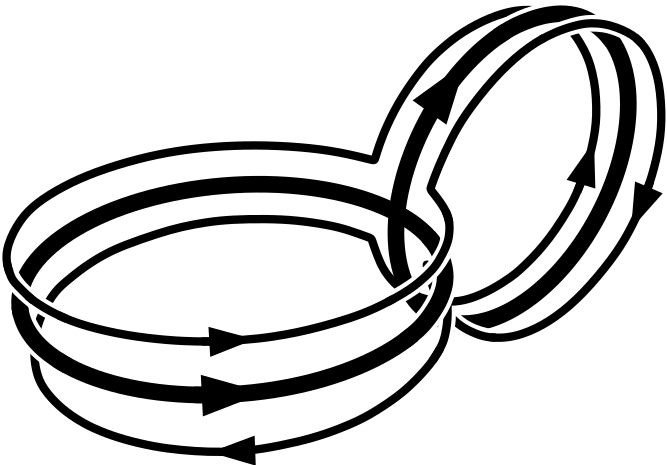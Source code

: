 <?xml version="1.0"?>
<!DOCTYPE ipe SYSTEM "ipe.dtd">
<ipe version="70206" creator="Ipe 7.2.7">
<info created="D:20130414190211" modified="D:20190210134714"/>
<ipestyle name="basic">
<symbol name="arrow/arc(spx)">
<path stroke="sym-stroke" fill="sym-stroke" pen="sym-pen">
0 0 m
-1 0.333 l
-1 -0.333 l
h
</path>
</symbol>
<symbol name="arrow/farc(spx)">
<path stroke="sym-stroke" fill="white" pen="sym-pen">
0 0 m
-1 0.333 l
-1 -0.333 l
h
</path>
</symbol>
<symbol name="mark/circle(sx)" transformations="translations">
<path fill="sym-stroke">
0.6 0 0 0.6 0 0 e
0.4 0 0 0.4 0 0 e
</path>
</symbol>
<symbol name="mark/disk(sx)" transformations="translations">
<path fill="sym-stroke">
0.6 0 0 0.6 0 0 e
</path>
</symbol>
<symbol name="mark/fdisk(sfx)" transformations="translations">
<group>
<path fill="sym-fill">
0.5 0 0 0.5 0 0 e
</path>
<path fill="sym-stroke" fillrule="eofill">
0.6 0 0 0.6 0 0 e
0.4 0 0 0.4 0 0 e
</path>
</group>
</symbol>
<symbol name="mark/box(sx)" transformations="translations">
<path fill="sym-stroke" fillrule="eofill">
-0.6 -0.6 m
0.6 -0.6 l
0.6 0.6 l
-0.6 0.6 l
h
-0.4 -0.4 m
0.4 -0.4 l
0.4 0.4 l
-0.4 0.4 l
h
</path>
</symbol>
<symbol name="mark/square(sx)" transformations="translations">
<path fill="sym-stroke">
-0.6 -0.6 m
0.6 -0.6 l
0.6 0.6 l
-0.6 0.6 l
h
</path>
</symbol>
<symbol name="mark/fsquare(sfx)" transformations="translations">
<group>
<path fill="sym-fill">
-0.5 -0.5 m
0.5 -0.5 l
0.5 0.5 l
-0.5 0.5 l
h
</path>
<path fill="sym-stroke" fillrule="eofill">
-0.6 -0.6 m
0.6 -0.6 l
0.6 0.6 l
-0.6 0.6 l
h
-0.4 -0.4 m
0.4 -0.4 l
0.4 0.4 l
-0.4 0.4 l
h
</path>
</group>
</symbol>
<symbol name="mark/cross(sx)" transformations="translations">
<group>
<path fill="sym-stroke">
-0.43 -0.57 m
0.57 0.43 l
0.43 0.57 l
-0.57 -0.43 l
h
</path>
<path fill="sym-stroke">
-0.43 0.57 m
0.57 -0.43 l
0.43 -0.57 l
-0.57 0.43 l
h
</path>
</group>
</symbol>
<symbol name="arrow/fnormal(spx)">
<path stroke="sym-stroke" fill="white" pen="sym-pen">
0 0 m
-1 0.333 l
-1 -0.333 l
h
</path>
</symbol>
<symbol name="arrow/pointed(spx)">
<path stroke="sym-stroke" fill="sym-stroke" pen="sym-pen">
0 0 m
-1 0.333 l
-0.8 0 l
-1 -0.333 l
h
</path>
</symbol>
<symbol name="arrow/fpointed(spx)">
<path stroke="sym-stroke" fill="white" pen="sym-pen">
0 0 m
-1 0.333 l
-0.8 0 l
-1 -0.333 l
h
</path>
</symbol>
<symbol name="arrow/linear(spx)">
<path stroke="sym-stroke" pen="sym-pen">
-1 0.333 m
0 0 l
-1 -0.333 l
</path>
</symbol>
<symbol name="arrow/fdouble(spx)">
<path stroke="sym-stroke" fill="white" pen="sym-pen">
0 0 m
-1 0.333 l
-1 -0.333 l
h
-1 0 m
-2 0.333 l
-2 -0.333 l
h
</path>
</symbol>
<symbol name="arrow/double(spx)">
<path stroke="sym-stroke" fill="sym-stroke" pen="sym-pen">
0 0 m
-1 0.333 l
-1 -0.333 l
h
-1 0 m
-2 0.333 l
-2 -0.333 l
h
</path>
</symbol>
<pen name="heavier" value="0.8"/>
<pen name="fat" value="1.2"/>
<pen name="ultrafat" value="2"/>
<symbolsize name="large" value="5"/>
<symbolsize name="small" value="2"/>
<symbolsize name="tiny" value="1.1"/>
<arrowsize name="large" value="10"/>
<arrowsize name="small" value="5"/>
<arrowsize name="tiny" value="3"/>
<color name="red" value="1 0 0"/>
<color name="green" value="0 1 0"/>
<color name="blue" value="0 0 1"/>
<color name="yellow" value="1 1 0"/>
<color name="orange" value="1 0.647 0"/>
<color name="gold" value="1 0.843 0"/>
<color name="purple" value="0.627 0.125 0.941"/>
<color name="gray" value="0.745"/>
<color name="brown" value="0.647 0.165 0.165"/>
<color name="navy" value="0 0 0.502"/>
<color name="pink" value="1 0.753 0.796"/>
<color name="seagreen" value="0.18 0.545 0.341"/>
<color name="turquoise" value="0.251 0.878 0.816"/>
<color name="violet" value="0.933 0.51 0.933"/>
<color name="darkblue" value="0 0 0.545"/>
<color name="darkcyan" value="0 0.545 0.545"/>
<color name="darkgray" value="0.663"/>
<color name="darkgreen" value="0 0.392 0"/>
<color name="darkmagenta" value="0.545 0 0.545"/>
<color name="darkorange" value="1 0.549 0"/>
<color name="darkred" value="0.545 0 0"/>
<color name="lightblue" value="0.678 0.847 0.902"/>
<color name="lightcyan" value="0.878 1 1"/>
<color name="lightgray" value="0.827"/>
<color name="lightgreen" value="0.565 0.933 0.565"/>
<color name="lightyellow" value="1 1 0.878"/>
<dashstyle name="dashed" value="[4] 0"/>
<dashstyle name="dotted" value="[1 3] 0"/>
<dashstyle name="dash dotted" value="[4 2 1 2] 0"/>
<dashstyle name="dash dot dotted" value="[4 2 1 2 1 2] 0"/>
<textsize name="large" value="\large"/>
<textsize name="Large" value="\Large"/>
<textsize name="LARGE" value="\LARGE"/>
<textsize name="huge" value="\huge"/>
<textsize name="Huge" value="\Huge"/>
<textsize name="small" value="\small"/>
<textsize name="footnote" value="\footnotesize"/>
<textsize name="tiny" value="\tiny"/>
<textstyle name="center" begin="\begin{center}" end="\end{center}"/>
<textstyle name="itemize" begin="\begin{itemize}" end="\end{itemize}"/>
<textstyle name="item" begin="\begin{itemize}\item{}" end="\end{itemize}"/>
<gridsize name="4 pts" value="4"/>
<gridsize name="8 pts (~3 mm)" value="8"/>
<gridsize name="16 pts (~6 mm)" value="16"/>
<gridsize name="32 pts (~12 mm)" value="32"/>
<gridsize name="10 pts (~3.5 mm)" value="10"/>
<gridsize name="20 pts (~7 mm)" value="20"/>
<gridsize name="14 pts (~5 mm)" value="14"/>
<gridsize name="28 pts (~10 mm)" value="28"/>
<gridsize name="56 pts (~20 mm)" value="56"/>
<anglesize name="90 deg" value="90"/>
<anglesize name="60 deg" value="60"/>
<anglesize name="45 deg" value="45"/>
<anglesize name="30 deg" value="30"/>
<anglesize name="22.5 deg" value="22.5"/>
<tiling name="falling" angle="-60" step="4" width="1"/>
<tiling name="rising" angle="30" step="4" width="1"/>
</ipestyle>
<ipestyle name="prueba">
<symbol name="arrow/arc(spx)">
<path stroke="sym-stroke" fill="sym-stroke" pen="sym-pen">
0 0 m
-1 0.333 l
-1 -0.333 l
h
</path>
</symbol>
<symbol name="arrow/farc(spx)">
<path stroke="sym-stroke" fill="white" pen="sym-pen">
0 0 m
-1 0.333 l
-1 -0.333 l
h
</path>
</symbol>
<symbol name="mark/circle(sx)" transformations="translations">
<path fill="sym-stroke">
0.6 0 0 0.6 0 0 e
0.4 0 0 0.4 0 0 e
</path>
</symbol>
<symbol name="mark/disk(sx)" transformations="translations">
<path fill="sym-stroke">
0.6 0 0 0.6 0 0 e
</path>
</symbol>
<symbol name="mark/fdisk(sfx)" transformations="translations">
<group>
<path fill="sym-fill">
0.5 0 0 0.5 0 0 e
</path>
<path fill="sym-stroke" fillrule="eofill">
0.6 0 0 0.6 0 0 e
0.4 0 0 0.4 0 0 e
</path>
</group>
</symbol>
<symbol name="mark/box(sx)" transformations="translations">
<path fill="sym-stroke" fillrule="eofill">
-0.6 -0.6 m
0.6 -0.6 l
0.6 0.6 l
-0.6 0.6 l
h
-0.4 -0.4 m
0.4 -0.4 l
0.4 0.4 l
-0.4 0.4 l
h
</path>
</symbol>
<symbol name="mark/square(sx)" transformations="translations">
<path fill="sym-stroke">
-0.6 -0.6 m
0.6 -0.6 l
0.6 0.6 l
-0.6 0.6 l
h
</path>
</symbol>
<symbol name="mark/fsquare(sfx)" transformations="translations">
<group>
<path fill="sym-fill">
-0.5 -0.5 m
0.5 -0.5 l
0.5 0.5 l
-0.5 0.5 l
h
</path>
<path fill="sym-stroke" fillrule="eofill">
-0.6 -0.6 m
0.6 -0.6 l
0.6 0.6 l
-0.6 0.6 l
h
-0.4 -0.4 m
0.4 -0.4 l
0.4 0.4 l
-0.4 0.4 l
h
</path>
</group>
</symbol>
<symbol name="mark/cross(sx)" transformations="translations">
<group>
<path fill="sym-stroke">
-0.43 -0.57 m
0.57 0.43 l
0.43 0.57 l
-0.57 -0.43 l
h
</path>
<path fill="sym-stroke">
-0.43 0.57 m
0.57 -0.43 l
0.43 -0.57 l
-0.57 0.43 l
h
</path>
</group>
</symbol>
<symbol name="arrow/fnormal(spx)">
<path stroke="sym-stroke" fill="white" pen="sym-pen">
0 0 m
-1 0.333 l
-1 -0.333 l
h
</path>
</symbol>
<symbol name="arrow/pointed(spx)">
<path stroke="sym-stroke" fill="sym-stroke" pen="sym-pen">
0 0 m
-1 0.333 l
-0.8 0 l
-1 -0.333 l
h
</path>
</symbol>
<symbol name="arrow/fpointed(spx)">
<path stroke="sym-stroke" fill="white" pen="sym-pen">
0 0 m
-1 0.333 l
-0.8 0 l
-1 -0.333 l
h
</path>
</symbol>
<symbol name="arrow/linear(spx)">
<path stroke="sym-stroke" pen="sym-pen">
-1 0.333 m
0 0 l
-1 -0.333 l
</path>
</symbol>
<symbol name="arrow/fdouble(spx)">
<path stroke="sym-stroke" fill="white" pen="sym-pen">
0 0 m
-1 0.333 l
-1 -0.333 l
h
-1 0 m
-2 0.333 l
-2 -0.333 l
h
</path>
</symbol>
<symbol name="arrow/double(spx)">
<path stroke="sym-stroke" fill="sym-stroke" pen="sym-pen">
0 0 m
-1 0.333 l
-1 -0.333 l
h
-1 0 m
-2 0.333 l
-2 -0.333 l
h
</path>
</symbol>
<pen name="heavier" value="0.8"/>
<pen name="fat" value="1.2"/>
<pen name="ultrafat" value="2"/>
<symbolsize name="large" value="5"/>
<symbolsize name="small" value="2"/>
<symbolsize name="tiny" value="1.1"/>
<arrowsize name="large" value="10"/>
<arrowsize name="small" value="5"/>
<arrowsize name="tiny" value="3"/>
<color name="red" value="1 0 0"/>
<color name="green" value="0 1 0"/>
<color name="blue" value="0 0 1"/>
<color name="yellow" value="1 1 0"/>
<color name="orange" value="1 0.647 0"/>
<color name="gold" value="1 0.843 0"/>
<color name="purple" value="0.627 0.125 0.941"/>
<color name="gray" value="0.745"/>
<color name="brown" value="0.647 0.165 0.165"/>
<color name="navy" value="0 0 0.502"/>
<color name="pink" value="1 0.753 0.796"/>
<color name="seagreen" value="0.18 0.545 0.341"/>
<color name="turquoise" value="0.251 0.878 0.816"/>
<color name="violet" value="0.933 0.51 0.933"/>
<color name="darkblue" value="0 0 0.545"/>
<color name="darkcyan" value="0 0.545 0.545"/>
<color name="darkgray" value="0.663"/>
<color name="darkgreen" value="0 0.392 0"/>
<color name="darkmagenta" value="0.545 0 0.545"/>
<color name="darkorange" value="1 0.549 0"/>
<color name="darkred" value="0.545 0 0"/>
<color name="lightblue" value="0.678 0.847 0.902"/>
<color name="lightcyan" value="0.878 1 1"/>
<color name="lightgray" value="0.827"/>
<color name="lightgreen" value="0.565 0.933 0.565"/>
<color name="lightyellow" value="1 1 0.878"/>
<color name="gray7" value="0.87"/>
<color name="azul" value="0.237 0.659 0.659"/>
<color name="amarillo" value="0.957 0.969 0.714"/>
<dashstyle name="dashed" value="[4] 0"/>
<dashstyle name="dotted" value="[1 3] 0"/>
<dashstyle name="dash dotted" value="[4 2 1 2] 0"/>
<dashstyle name="dash dot dotted" value="[4 2 1 2 1 2] 0"/>
<dashstyle name="medium dashed" value="[8] 0"/>
<dashstyle name="large dashed" value="[12] 0"/>
<dashstyle name="Large dashed" value="[16] 0"/>
<dashstyle name="large dotted" value="[2 4] 0"/>
<textsize name="large" value="\large"/>
<textsize name="Large" value="\Large"/>
<textsize name="LARGE" value="\LARGE"/>
<textsize name="huge" value="\huge"/>
<textsize name="Huge" value="\Huge"/>
<textsize name="small" value="\small"/>
<textsize name="footnote" value="\footnotesize"/>
<textsize name="tiny" value="\tiny"/>
<textstyle name="center" begin="\begin{center}" end="\end{center}"/>
<textstyle name="itemize" begin="\begin{itemize}" end="\end{itemize}"/>
<textstyle name="item" begin="\begin{itemize}\item{}" end="\end{itemize}"/>
<gridsize name="4 pts" value="4"/>
<gridsize name="8 pts (~3 mm)" value="8"/>
<gridsize name="16 pts (~6 mm)" value="16"/>
<gridsize name="32 pts (~12 mm)" value="32"/>
<gridsize name="10 pts (~3.5 mm)" value="10"/>
<gridsize name="20 pts (~7 mm)" value="20"/>
<gridsize name="14 pts (~5 mm)" value="14"/>
<gridsize name="28 pts (~10 mm)" value="28"/>
<gridsize name="56 pts (~20 mm)" value="56"/>
<anglesize name="90 deg" value="90"/>
<anglesize name="60 deg" value="60"/>
<anglesize name="45 deg" value="45"/>
<anglesize name="30 deg" value="30"/>
<anglesize name="22.5 deg" value="22.5"/>
<opacity name="10%" value="0.1"/>
<opacity name="30%" value="0.3"/>
<opacity name="50%" value="0.5"/>
<opacity name="20%" value="0.2"/>
<opacity name="40%" value="0.4"/>
<opacity name="60%" value="0.6"/>
<opacity name="70%" value="0.7"/>
<opacity name="80%" value="0.8"/>
<opacity name="90%" value="0.9"/>
<tiling name="falling" angle="-60" step="4" width="1"/>
<tiling name="rising" angle="30" step="4" width="1"/>
</ipestyle>
<page>
<layer name="alpha"/>
<view layers="alpha" active="alpha"/>
<path layer="alpha" matrix="1 0 0 1 -16 0" stroke="black" pen="3">
419.604 270.611
419.604 270.611
421.318 276.344
424.184 283.585
429.214 293.394
437.308 304.731
443.164 310.553
451.14 317.019
461.527 322.347
469.526 324.614
474.785 324.922
479.702 324.614
484.181 322.94
488.601 319.625
492.092 315.555
495.032 310.654
497.216 305.708
498.813 298.836
499.384 293.256
499.53 286.786
499.069 281.652
497.915 275.118
495.135 265.533
492.757 259.624
490.047 253.967
484.589 245.402
480.525 240.138
476.613 235.711
471.59 230.911
469.196 228.965
461.907 224.106
453.369 220.428
447.092 219.59
438.096 220.245
429.458 223.921
425.874 227.323
422.735 231.442
420.586 236.344
418.482 242.59
418.482 242.59
409.867 245.739
403.319 247.399
391.588 249.168
380.678 249.649
368.185 249.431
359.25 248.489
350.009 246.761
341.726 244.416
329.294 240.098
322.43 236.916
315.377 232.585
308.055 226.745
303.777 222.714
298.184 212.572
296.627 201.99
298.182 191.53
303.326 184.821
308.546 180.043
314.975 175.913
320.87 173.13
329.106 170.195
340.344 167.554
349.994 166.345
359.771 165.669
369.825 165.771
379.424 166.767
392.125 169.341
401.94 172.111
412.099 176.114
418.807 179.573
428.151 185.739
434.206 191.17
441.543 199.205
445.793 207.988
446.309 219.656
443.521 226.595
438.291 233.488
438.269 233.488
440.378 224.609
445.577 214.537
454.119 208.034
465.328 206.065
475.424 208.758
484.824 214.065
494.586 222.391
505.582 235.607
510.986 244.363
515.165 253
518.739 262.297
521.824 273.696
523.229 284.649
522.321 298.989
519.208 307.842
516.11 312.734
511.581 316.817
502.195 320.507
493.83 320.161
482.616 316.289
472.986 310.196
462.595 300.526
452.068 287.092
447.289 278.657
442.274 267.752
439.671 260.295
439.671 260.295
444.984 253.618
447.136 247.916
446.117 238.788
439.558 229.553
434.278 225.334
423.931 219.268
415.247 215.355
405.669 212.256
395.62 209.585
387.82 207.979
378.384 206.482
364.657 205.443
355.852 205.431
345.745 205.823
330.351 207.554
315.655 210.903
305.927 214.569
296.655 219.867
289.926 226.132
286.855 233.036
287.182 240.196
291.993 249.496
297.841 255.396
307.49 261.369
319.042 266.602
334.843 271.426
348.067 274.104
361.297 275.657
376.799 276.285
393.193 275.54
406.997 273.76 u
</path>
<path matrix="0.994914 0.0809765 -0.0417241 0.486117 3.27371 -0.60452" stroke="black" pen="6">
76.991 0 0 76.991 367.829 401.058 e
</path>
<path matrix="0.298448 0.71657 -0.453948 0.109882 525.436 -39.9078" stroke="black" pen="6">
76.991 0 0 76.991 367.829 401.058 e
</path>
<path stroke="white" pen="9">
276.375 215.039 m
277.047 212.877
278.171 210.394
279.539 208.139
280.692 206.582
281.868 205.203
283.218 203.805
284.965 202.212
286.401 201.045
288.201 199.724
289.312 198.975 s
</path>
<path stroke="black" pen="6">
275.88 218.147 m
276.239 215.63
277 213.002
278.171 210.394
279.539 208.139
280.692 206.582
281.868 205.203
283.218 203.805
284.965 202.212
286.401 201.045
288.616 199.453
290.739 198.076
293.12 196.713 s
</path>
<path stroke="white" pen="6">
272.286 230.189 m
273.506 227.767
275.075 225.544
277.24 223.204
281.151 219.976 s
</path>
<path stroke="black" pen="3">
271.325 233.624 m
271.637 232.135
272.161 230.451
272.68 229.011
273.363 227.564
275.075 225.544
278.346 222.367
280.067 220.673
282.577 218.991 s
</path>
<path stroke="white" pen="6">
280.833 220.206 m
281.548 219.694
282.808 218.838
284.689 217.662
285.884 216.968
287.225 216.233
288.801 215.422
289.816 214.929 s
</path>
<path stroke="black" pen="3">
278.661 222.027 m
280.49 220.424
282.488 219.051
284.689 217.662
286.512 216.619
288.165 215.743
290.671 214.532
292.743 213.626 s
</path>
<path stroke="white" pen="9">
450.902 317.157 m
454.6 319.255
458.967 321.219
465.127 323.011
468.865 323.496
472.399 323.485
475.815 322.98
478.974 322.005
481.562 320.767
484.824 318.482
487.444 315.849 s
</path>
<path stroke="black" pen="6">
448.004 315.234 m
452.25 318.146
457.39 320.575
463.562 322.669
468.865 323.496
472.399 323.485
475.815 322.98
478.974 322.005
482.354 320.166
486.187 317.22
489.256 313.422 s
</path>
<path stroke="white" pen="6">
464.69 314.804 m
467.612 316.262
469.748 317.183
471.839 317.979
475.231 319.051
478.369 319.775
481.451 320.153
486.195 319.866
489.471 319.035
492.678 317.8
495.128 316.548
497.643 314.81 s
</path>
<path stroke="black" pen="3">
463.385 314.071 m
466 315.487
468.808 316.792
471.839 317.979
475.231 319.051
478.369 319.775
481.451 320.153
486.195 319.866
490.781 318.58
494.812 316.755
497.712 314.923
499.81 312.672 s
</path>
<path stroke="white" pen="6">
445.295 207.009 m
441.561 207.742
436.797 209.643
432.924 212.297
429.477 215.959 s
</path>
<path stroke="black" pen="3">
447.25 206.85 m
442.743 207.125
436.797 209.643
432.924 212.297
429.477 215.959 s
</path>
<path stroke="white" pen="6">
427.258 203.108 m
428.653 206.582
429.561 210.486
429.885 213.452
429.948 215.9
429.888 217.474 s
</path>
<path stroke="black" pen="3">
424.4 198.446 m
427.019 202.433
428.713 206.013
429.561 210.486
429.885 213.452
429.959 216.462
429.829 218.209 s
</path>
<path stroke="white" pen="9">
417.22 207.892 m
420.653 211.04
423.511 214.266
426.965 219.713
428.798 225.097
429.164 228.579
428.918 231.809
428.179 234.762
426.627 238.258
424.586 241.343 s
</path>
<path stroke="black" pen="6">
414.46 205.733 m
419.243 209.451
422.932 213.551
426.965 219.713
428.798 225.097
429.164 228.579
428.918 231.809
427.875 235.605
425.865 239.796
422.968 243.257 s
</path>
<path stroke="white" pen="6">
410.45 220.836 m
414.577 223.227
419.382 226.372
424.081 230.745
426.712 234.217
429.532 238.981
430.822 244.04
430.51 248.258 s
</path>
<path stroke="black" pen="3">
408.245 219.646 m
413.511 222.466
418.542 225.774
424.081 230.745
426.712 234.217
429.59 239.831
430.491 243.381
430.652 246.428
430.51 249.009
429.289 252.258 s
</path>
<path stroke="black" pen="6" join="0" arrow="normal/large">
338.677 186.264 m
346.923 186.248
354.431 186.617 s
</path>
<path stroke="black" pen="6" join="0" arrow="normal/large">
423.884 287.723 m
427.885 294.135
430.994 298.463 s
</path>
<path stroke="black" pen="3" join="0" arrow="normal/large">
341.42 205.47 m
347.82 205.546
355.628 206.001 s
</path>
<path stroke="black" pen="3" join="0" arrow="normal/large">
358.87 166.341 m
354.222 165.947
349.166 165.76 s
</path>
<path stroke="black" pen="3" join="0" arrow="normal/large">
502.808 263.119 m
500.473 256.523
497.842 250.384 s
</path>
<path stroke="black" pen="3" join="0" arrow="normal/large">
476.596 259.426 m
478.799 264.966
481.263 273.107 s
</path>
</page>
</ipe>
